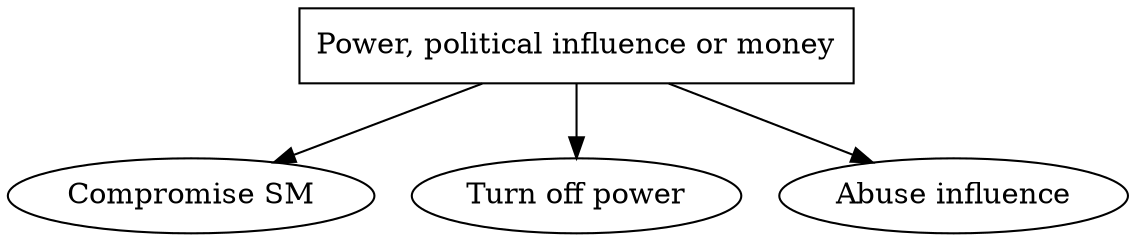 digraph G{
	node [style=filled fillcolor=white]

	root[label="Power, political influence or money",shape=AND];	

	access[label="Compromise SM"]
	off_switch[label="Turn off power"];
	power[label="Abuse influence"]

	root -> access;
	root -> off_switch;
	root -> power;		
	}